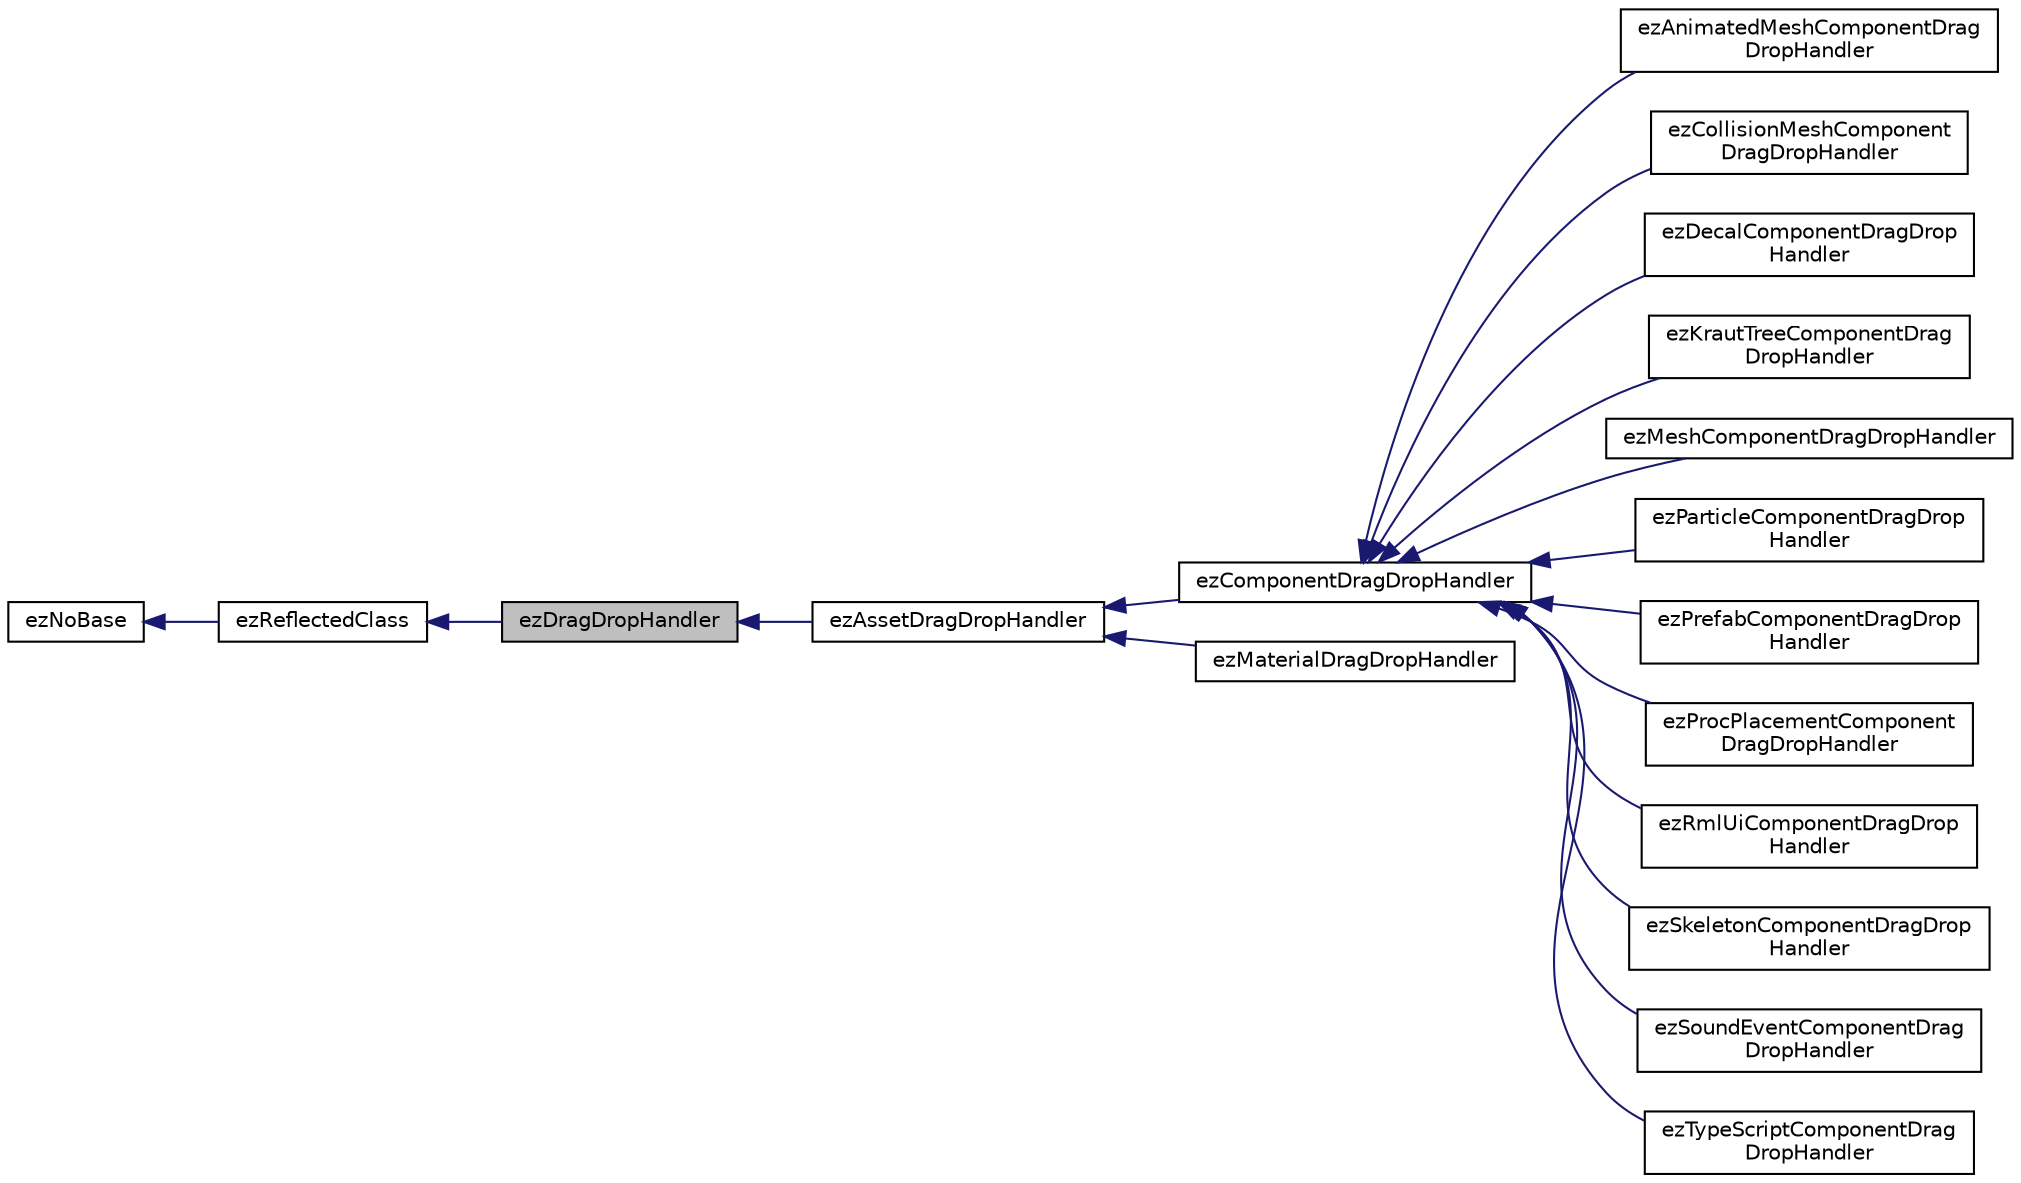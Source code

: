 digraph "ezDragDropHandler"
{
 // LATEX_PDF_SIZE
  edge [fontname="Helvetica",fontsize="10",labelfontname="Helvetica",labelfontsize="10"];
  node [fontname="Helvetica",fontsize="10",shape=record];
  rankdir="LR";
  Node1 [label="ezDragDropHandler",height=0.2,width=0.4,color="black", fillcolor="grey75", style="filled", fontcolor="black",tooltip=" "];
  Node2 -> Node1 [dir="back",color="midnightblue",fontsize="10",style="solid",fontname="Helvetica"];
  Node2 [label="ezReflectedClass",height=0.2,width=0.4,color="black", fillcolor="white", style="filled",URL="$db/d45/classez_reflected_class.htm",tooltip="All classes that should be dynamically reflectable, need to be derived from this base class."];
  Node3 -> Node2 [dir="back",color="midnightblue",fontsize="10",style="solid",fontname="Helvetica"];
  Node3 [label="ezNoBase",height=0.2,width=0.4,color="black", fillcolor="white", style="filled",URL="$d4/d02/classez_no_base.htm",tooltip="Dummy type to pass to templates and macros that expect a base type for a class that has no base."];
  Node1 -> Node4 [dir="back",color="midnightblue",fontsize="10",style="solid",fontname="Helvetica"];
  Node4 [label="ezAssetDragDropHandler",height=0.2,width=0.4,color="black", fillcolor="white", style="filled",URL="$d5/d38/classez_asset_drag_drop_handler.htm",tooltip=" "];
  Node4 -> Node5 [dir="back",color="midnightblue",fontsize="10",style="solid",fontname="Helvetica"];
  Node5 [label="ezComponentDragDropHandler",height=0.2,width=0.4,color="black", fillcolor="white", style="filled",URL="$d9/d13/classez_component_drag_drop_handler.htm",tooltip=" "];
  Node5 -> Node6 [dir="back",color="midnightblue",fontsize="10",style="solid",fontname="Helvetica"];
  Node6 [label="ezAnimatedMeshComponentDrag\lDropHandler",height=0.2,width=0.4,color="black", fillcolor="white", style="filled",URL="$d0/d55/classez_animated_mesh_component_drag_drop_handler.htm",tooltip=" "];
  Node5 -> Node7 [dir="back",color="midnightblue",fontsize="10",style="solid",fontname="Helvetica"];
  Node7 [label="ezCollisionMeshComponent\lDragDropHandler",height=0.2,width=0.4,color="black", fillcolor="white", style="filled",URL="$d1/db8/classez_collision_mesh_component_drag_drop_handler.htm",tooltip=" "];
  Node5 -> Node8 [dir="back",color="midnightblue",fontsize="10",style="solid",fontname="Helvetica"];
  Node8 [label="ezDecalComponentDragDrop\lHandler",height=0.2,width=0.4,color="black", fillcolor="white", style="filled",URL="$de/deb/classez_decal_component_drag_drop_handler.htm",tooltip=" "];
  Node5 -> Node9 [dir="back",color="midnightblue",fontsize="10",style="solid",fontname="Helvetica"];
  Node9 [label="ezKrautTreeComponentDrag\lDropHandler",height=0.2,width=0.4,color="black", fillcolor="white", style="filled",URL="$da/dfc/classez_kraut_tree_component_drag_drop_handler.htm",tooltip=" "];
  Node5 -> Node10 [dir="back",color="midnightblue",fontsize="10",style="solid",fontname="Helvetica"];
  Node10 [label="ezMeshComponentDragDropHandler",height=0.2,width=0.4,color="black", fillcolor="white", style="filled",URL="$d6/d20/classez_mesh_component_drag_drop_handler.htm",tooltip=" "];
  Node5 -> Node11 [dir="back",color="midnightblue",fontsize="10",style="solid",fontname="Helvetica"];
  Node11 [label="ezParticleComponentDragDrop\lHandler",height=0.2,width=0.4,color="black", fillcolor="white", style="filled",URL="$d3/d1e/classez_particle_component_drag_drop_handler.htm",tooltip=" "];
  Node5 -> Node12 [dir="back",color="midnightblue",fontsize="10",style="solid",fontname="Helvetica"];
  Node12 [label="ezPrefabComponentDragDrop\lHandler",height=0.2,width=0.4,color="black", fillcolor="white", style="filled",URL="$d7/dbe/classez_prefab_component_drag_drop_handler.htm",tooltip=" "];
  Node5 -> Node13 [dir="back",color="midnightblue",fontsize="10",style="solid",fontname="Helvetica"];
  Node13 [label="ezProcPlacementComponent\lDragDropHandler",height=0.2,width=0.4,color="black", fillcolor="white", style="filled",URL="$d3/dd5/classez_proc_placement_component_drag_drop_handler.htm",tooltip=" "];
  Node5 -> Node14 [dir="back",color="midnightblue",fontsize="10",style="solid",fontname="Helvetica"];
  Node14 [label="ezRmlUiComponentDragDrop\lHandler",height=0.2,width=0.4,color="black", fillcolor="white", style="filled",URL="$d4/ddd/classez_rml_ui_component_drag_drop_handler.htm",tooltip=" "];
  Node5 -> Node15 [dir="back",color="midnightblue",fontsize="10",style="solid",fontname="Helvetica"];
  Node15 [label="ezSkeletonComponentDragDrop\lHandler",height=0.2,width=0.4,color="black", fillcolor="white", style="filled",URL="$d4/d04/classez_skeleton_component_drag_drop_handler.htm",tooltip=" "];
  Node5 -> Node16 [dir="back",color="midnightblue",fontsize="10",style="solid",fontname="Helvetica"];
  Node16 [label="ezSoundEventComponentDrag\lDropHandler",height=0.2,width=0.4,color="black", fillcolor="white", style="filled",URL="$d1/d5b/classez_sound_event_component_drag_drop_handler.htm",tooltip=" "];
  Node5 -> Node17 [dir="back",color="midnightblue",fontsize="10",style="solid",fontname="Helvetica"];
  Node17 [label="ezTypeScriptComponentDrag\lDropHandler",height=0.2,width=0.4,color="black", fillcolor="white", style="filled",URL="$d4/de7/classez_type_script_component_drag_drop_handler.htm",tooltip=" "];
  Node4 -> Node18 [dir="back",color="midnightblue",fontsize="10",style="solid",fontname="Helvetica"];
  Node18 [label="ezMaterialDragDropHandler",height=0.2,width=0.4,color="black", fillcolor="white", style="filled",URL="$d7/d05/classez_material_drag_drop_handler.htm",tooltip=" "];
}
